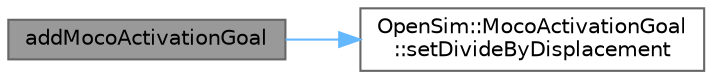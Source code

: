 digraph "addMocoActivationGoal"
{
 // LATEX_PDF_SIZE
  bgcolor="transparent";
  edge [fontname=Helvetica,fontsize=10,labelfontname=Helvetica,labelfontsize=10];
  node [fontname=Helvetica,fontsize=10,shape=box,height=0.2,width=0.4];
  rankdir="LR";
  Node1 [id="Node000001",label="addMocoActivationGoal",height=0.2,width=0.4,color="gray40", fillcolor="grey60", style="filled", fontcolor="black",tooltip=" "];
  Node1 -> Node2 [id="edge1_Node000001_Node000002",color="steelblue1",style="solid",tooltip=" "];
  Node2 [id="Node000002",label="OpenSim::MocoActivationGoal\l::setDivideByDisplacement",height=0.2,width=0.4,color="grey40", fillcolor="white", style="filled",URL="$class_open_sim_1_1_moco_activation_goal.html#a3ef2697982590b28e9013c929b47e0a4",tooltip=" "];
}
